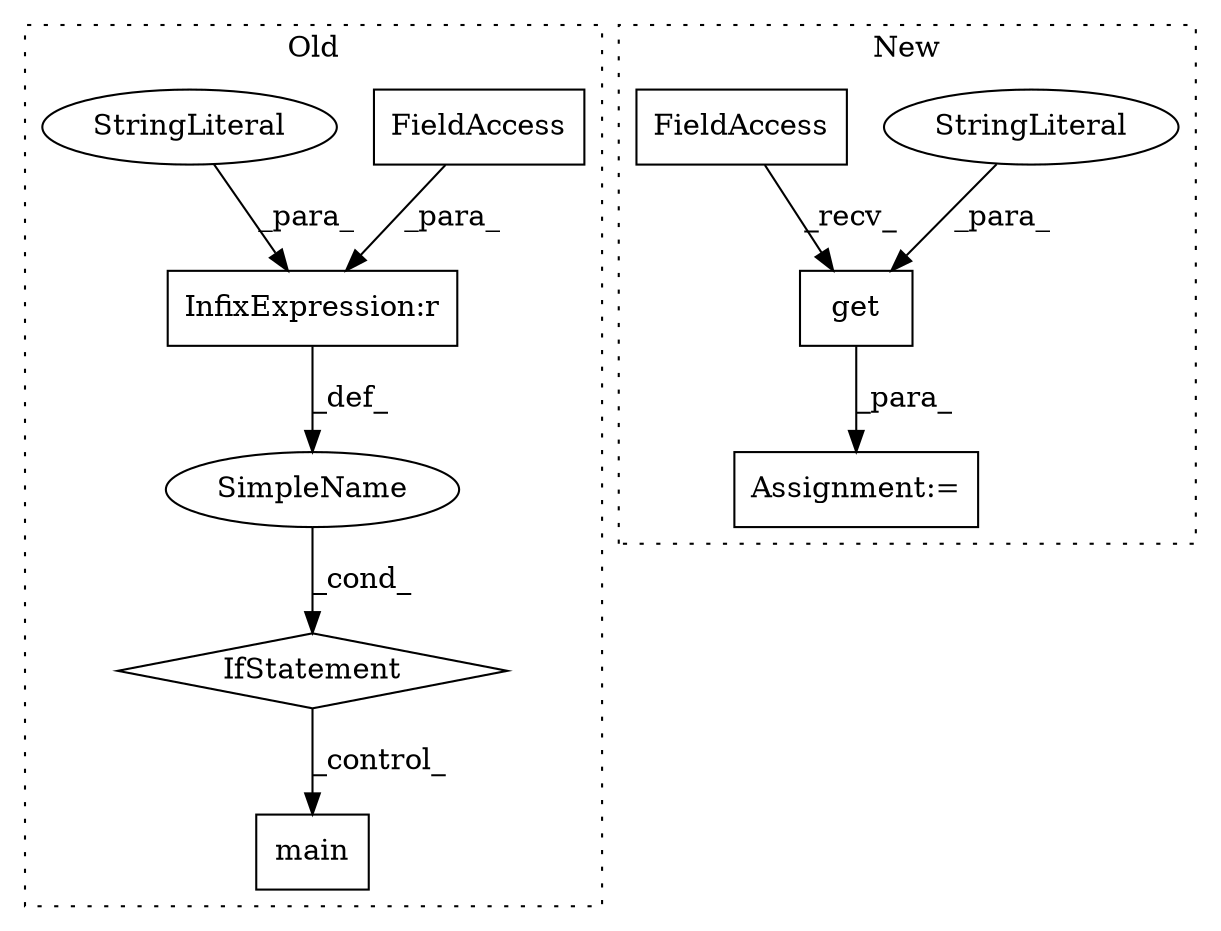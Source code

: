 digraph G {
subgraph cluster0 {
1 [label="main" a="32" s="607" l="6" shape="box"];
5 [label="InfixExpression:r" a="27" s="574" l="4" shape="box"];
6 [label="FieldAccess" a="22" s="566" l="8" shape="box"];
7 [label="SimpleName" a="42" s="" l="" shape="ellipse"];
8 [label="IfStatement" a="25" s="562,588" l="4,2" shape="diamond"];
10 [label="StringLiteral" a="45" s="578" l="10" shape="ellipse"];
label = "Old";
style="dotted";
}
subgraph cluster1 {
2 [label="get" a="32" s="139,163" l="4,1" shape="box"];
3 [label="Assignment:=" a="7" s="127" l="1" shape="box"];
4 [label="StringLiteral" a="45" s="143" l="14" shape="ellipse"];
9 [label="FieldAccess" a="22" s="128" l="10" shape="box"];
label = "New";
style="dotted";
}
2 -> 3 [label="_para_"];
4 -> 2 [label="_para_"];
5 -> 7 [label="_def_"];
6 -> 5 [label="_para_"];
7 -> 8 [label="_cond_"];
8 -> 1 [label="_control_"];
9 -> 2 [label="_recv_"];
10 -> 5 [label="_para_"];
}